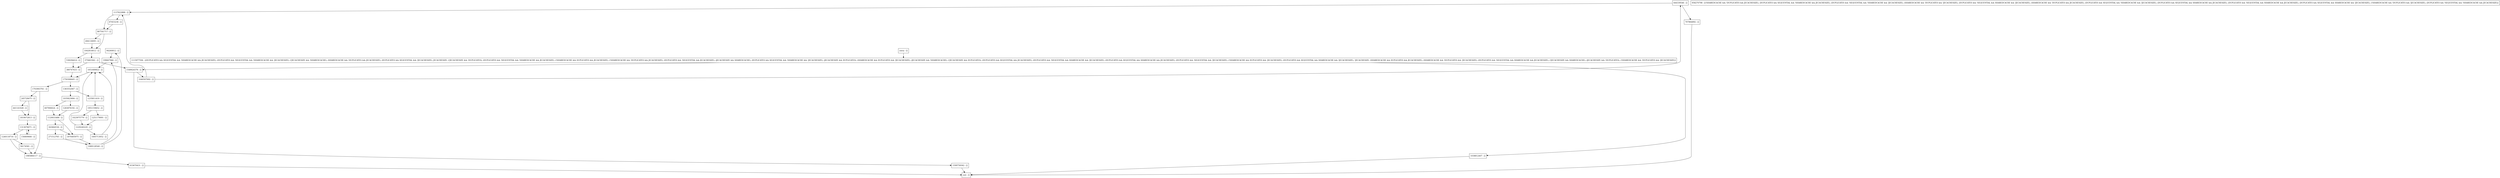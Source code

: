 digraph forceSplit {
node [shape=record];
94260812 [label="94260812 - []"];
199667966 [label="199667966 - []"];
1703903761 [label="1703903761 - []"];
1251179091 [label="1251179091 - []"];
1750308445 [label="1750308445 - []"];
1115977594 [label="1115977594 - [(DUPLICATES && SEQUENTIAL && !SHAREDCACHE && JECACHESIZE), (DUPLICATES && !SEQUENTIAL && !SHAREDCACHE && !JECACHESIZE), (!JECACHESIZE && !SHAREDCACHE), (SHAREDCACHE && !DUPLICATES && JECACHESIZE), (DUPLICATES && SEQUENTIAL && !JECACHESIZE), JECACHESIZE, (!JECACHESIZE && !DUPLICATES), (DUPLICATES && !SEQUENTIAL && !SHAREDCACHE && JECACHESIZE), (!SHAREDCACHE && DUPLICATES && JECACHESIZE), (!SHAREDCACHE && !DUPLICATES && JECACHESIZE), (DUPLICATES && !SEQUENTIAL && JECACHESIZE), (JECACHESIZE && SHAREDCACHE), (DUPLICATES && SEQUENTIAL && !SHAREDCACHE && !JECACHESIZE), (JECACHESIZE && DUPLICATES), (SHAREDCACHE && DUPLICATES && !JECACHESIZE), (JECACHESIZE && !SHAREDCACHE), (!JECACHESIZE && DUPLICATES), (DUPLICATES && SEQUENTIAL && JECACHESIZE), (DUPLICATES && !SEQUENTIAL && SHAREDCACHE && !JECACHESIZE), (DUPLICATES && SEQUENTIAL && SHAREDCACHE && JECACHESIZE), (DUPLICATES && !SEQUENTIAL && !JECACHESIZE), (!SHAREDCACHE && DUPLICATES && !JECACHESIZE), (DUPLICATES && SEQUENTIAL && SHAREDCACHE && !JECACHESIZE), !JECACHESIZE, (SHAREDCACHE && DUPLICATES && JECACHESIZE), (SHAREDCACHE && !DUPLICATES && !JECACHESIZE), (DUPLICATES && !SEQUENTIAL && SHAREDCACHE && JECACHESIZE), (!JECACHESIZE && SHAREDCACHE), (JECACHESIZE && !DUPLICATES), (!SHAREDCACHE && !DUPLICATES && !JECACHESIZE)]"];
1042814612 [label="1042814612 - []"];
1035823684 [label="1035823684 - []"];
245728475 [label="245728475 - []"];
1040507692 [label="1040507692 - []"];
1283876192 [label="1283876192 - []"];
1819072813 [label="1819072813 - []"];
644339546 [label="644339546 - []"];
375661942 [label="375661942 - []"];
633670431 [label="633670431 - []"];
707864892 [label="707864892 - []"];
1089128540 [label="1089128540 - []"];
1229240229 [label="1229240229 - []"];
1120033486 [label="1120033486 - []"];
1240118716 [label="1240118716 - []"];
958270798 [label="958270798 - [(!SHAREDCACHE && !DUPLICATES && JECACHESIZE), (DUPLICATES && SEQUENTIAL && !SHAREDCACHE && JECACHESIZE), (DUPLICATES && !SEQUENTIAL && !SHAREDCACHE && !JECACHESIZE), (SHAREDCACHE && !DUPLICATES && !JECACHESIZE), (DUPLICATES && !SEQUENTIAL && SHAREDCACHE && !JECACHESIZE), (SHAREDCACHE && !DUPLICATES && JECACHESIZE), (DUPLICATES && SEQUENTIAL && !SHAREDCACHE && !JECACHESIZE), (DUPLICATES && SEQUENTIAL && SHAREDCACHE && JECACHESIZE), (DUPLICATES && !SEQUENTIAL && SHAREDCACHE && JECACHESIZE), (DUPLICATES && SEQUENTIAL && SHAREDCACHE && !JECACHESIZE), (!SHAREDCACHE && !DUPLICATES && !JECACHESIZE), (DUPLICATES && !SEQUENTIAL && !SHAREDCACHE && JECACHESIZE)]"];
1651689822 [label="1651689822 - []"];
343664536 [label="343664536 - []"];
1023975779 [label="1023975779 - []"];
380747433 [label="380747433 - []"];
1599758362 [label="1599758362 - []"];
271512765 [label="271512765 - []"];
607906024 [label="607906024 - []"];
entry [label="entry - []"];
exit [label="exit - []"];
156809666 [label="156809666 - []"];
1549024376 [label="1549024376 - []"];
1870405975 [label="1870405975 - []"];
1038812407 [label="1038812407 - []"];
494118095 [label="494118095 - []"];
87453236 [label="87453236 - []"];
538294414 [label="538294414 - []"];
1235811410 [label="1235811410 - []"];
867541717 [label="867541717 - []"];
1313676071 [label="1313676071 - []"];
1605713052 [label="1605713052 - []"];
58174581 [label="58174581 - []"];
1951159652 [label="1951159652 - []"];
1985884117 [label="1985884117 - []"];
1137622888 [label="1137622888 - []"];
1383552067 [label="1383552067 - []"];
441141028 [label="441141028 - []"];
entry;
exit;
94260812 -> 199667966;
199667966 -> 1651689822;
1703903761 -> 245728475;
1703903761 -> 1985884117;
1251179091 -> 1229240229;
1750308445 -> 1703903761;
1750308445 -> 1383552067;
1115977594 -> 1549024376;
1115977594 -> 1038812407;
1042814612 -> 538294414;
1042814612 -> 375661942;
1035823684 -> 607906024;
1035823684 -> 1283876192;
245728475 -> 1819072813;
245728475 -> 441141028;
1040507692 -> 644339546;
1040507692 -> 1137622888;
1283876192 -> 1120033486;
1819072813 -> 1313676071;
644339546 -> 707864892;
644339546 -> 1137622888;
375661942 -> 1549024376;
375661942 -> 380747433;
633670431 -> exit;
707864892 -> exit;
1089128540 -> 94260812;
1089128540 -> 199667966;
1229240229 -> 1651689822;
1229240229 -> 1605713052;
1120033486 -> 343664536;
1120033486 -> 1870405975;
1240118716 -> 58174581;
1240118716 -> 1985884117;
1651689822 -> 1750308445;
343664536 -> 1870405975;
343664536 -> 271512765;
1023975779 -> 1229240229;
380747433 -> 1750308445;
1599758362 -> exit;
271512765 -> 1089128540;
607906024 -> 1120033486;
entry -> 1115977594;
156809666 -> 1313676071;
1549024376 -> 1040507692;
1549024376 -> 1599758362;
1870405975 -> 1089128540;
1038812407 -> exit;
494118095 -> 1042814612;
87453236 -> 867541717;
538294414 -> 380747433;
1235811410 -> 1651689822;
1235811410 -> 1951159652;
867541717 -> 494118095;
867541717 -> 1042814612;
1313676071 -> 156809666;
1313676071 -> 1240118716;
1605713052 -> 1651689822;
58174581 -> 1985884117;
1951159652 -> 1023975779;
1951159652 -> 1251179091;
1985884117 -> 633670431;
1137622888 -> 87453236;
1137622888 -> 867541717;
1383552067 -> 1235811410;
1383552067 -> 1035823684;
441141028 -> 1819072813;
}
